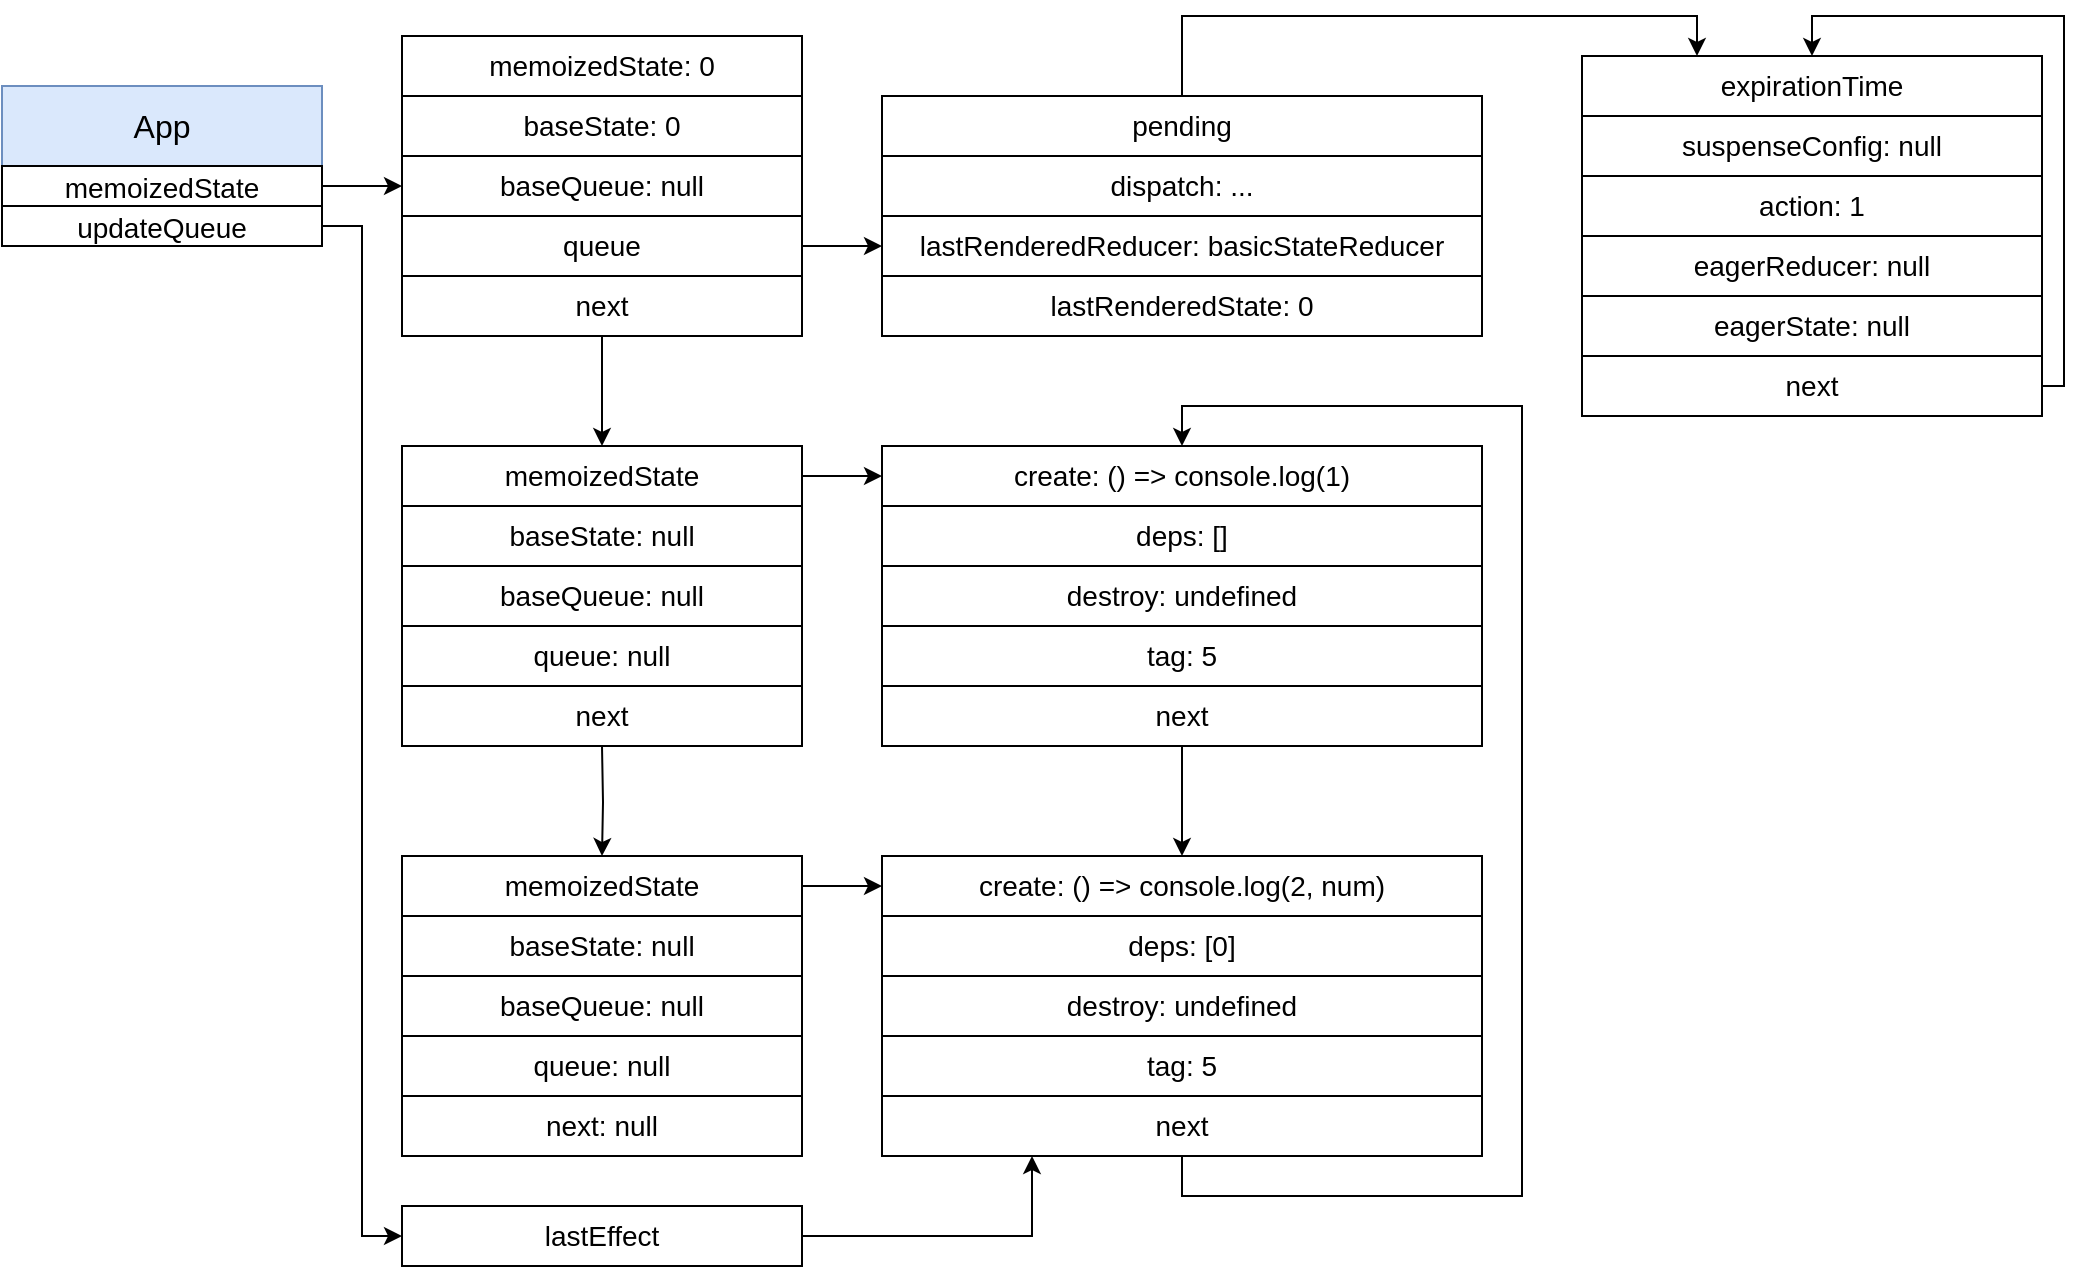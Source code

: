 <mxfile version="13.8.8" type="google"><diagram id="sFeoPyR65rg2EYoxCu2J" name="Page-1"><mxGraphModel dx="1139" dy="684" grid="1" gridSize="10" guides="1" tooltips="1" connect="1" arrows="1" fold="1" page="1" pageScale="1" pageWidth="827" pageHeight="1169" math="0" shadow="0"><root><mxCell id="0"/><mxCell id="1" parent="0"/><mxCell id="PddgiYVKy51nm9DqDGZB-1" value="App" style="rounded=0;whiteSpace=wrap;html=1;fontSize=16;fillColor=#dae8fc;strokeColor=#6c8ebf;" parent="1" vertex="1"><mxGeometry x="200" y="200" width="160" height="40" as="geometry"/></mxCell><mxCell id="PddgiYVKy51nm9DqDGZB-11" style="edgeStyle=orthogonalEdgeStyle;rounded=0;orthogonalLoop=1;jettySize=auto;html=1;exitX=1;exitY=0.5;exitDx=0;exitDy=0;fontSize=16;" parent="1" source="PddgiYVKy51nm9DqDGZB-2" target="PddgiYVKy51nm9DqDGZB-6" edge="1"><mxGeometry relative="1" as="geometry"/></mxCell><mxCell id="PddgiYVKy51nm9DqDGZB-2" value="&lt;font style=&quot;font-size: 14px&quot;&gt;memoizedState&lt;/font&gt;" style="rounded=0;whiteSpace=wrap;html=1;fontSize=16;" parent="1" vertex="1"><mxGeometry x="200" y="240" width="160" height="20" as="geometry"/></mxCell><mxCell id="PddgiYVKy51nm9DqDGZB-4" value="&lt;span style=&quot;font-size: 14px;&quot;&gt;memoizedState: 0&lt;/span&gt;" style="rounded=0;whiteSpace=wrap;html=1;fontSize=14;" parent="1" vertex="1"><mxGeometry x="400" y="175" width="200" height="30" as="geometry"/></mxCell><mxCell id="PddgiYVKy51nm9DqDGZB-5" value="baseState: 0" style="rounded=0;whiteSpace=wrap;html=1;fontSize=14;" parent="1" vertex="1"><mxGeometry x="400" y="205" width="200" height="30" as="geometry"/></mxCell><mxCell id="PddgiYVKy51nm9DqDGZB-6" value="baseQueue: null" style="rounded=0;whiteSpace=wrap;html=1;fontSize=14;" parent="1" vertex="1"><mxGeometry x="400" y="235" width="200" height="30" as="geometry"/></mxCell><mxCell id="PddgiYVKy51nm9DqDGZB-12" style="edgeStyle=orthogonalEdgeStyle;rounded=0;orthogonalLoop=1;jettySize=auto;html=1;exitX=1;exitY=0.5;exitDx=0;exitDy=0;fontSize=14;entryX=0;entryY=0.5;entryDx=0;entryDy=0;" parent="1" source="PddgiYVKy51nm9DqDGZB-7" target="PddgiYVKy51nm9DqDGZB-15" edge="1"><mxGeometry relative="1" as="geometry"><mxPoint x="750" y="280" as="targetPoint"/></mxGeometry></mxCell><mxCell id="PddgiYVKy51nm9DqDGZB-7" value="queue" style="rounded=0;whiteSpace=wrap;html=1;fontSize=14;" parent="1" vertex="1"><mxGeometry x="400" y="265" width="200" height="30" as="geometry"/></mxCell><mxCell id="PddgiYVKy51nm9DqDGZB-24" style="edgeStyle=orthogonalEdgeStyle;rounded=0;orthogonalLoop=1;jettySize=auto;html=1;exitX=0.5;exitY=1;exitDx=0;exitDy=0;entryX=0.5;entryY=0;entryDx=0;entryDy=0;fontSize=14;fontColor=#000000;" parent="1" source="PddgiYVKy51nm9DqDGZB-9" target="PddgiYVKy51nm9DqDGZB-19" edge="1"><mxGeometry relative="1" as="geometry"/></mxCell><mxCell id="PddgiYVKy51nm9DqDGZB-9" value="next" style="rounded=0;whiteSpace=wrap;html=1;fontSize=14;" parent="1" vertex="1"><mxGeometry x="400" y="295" width="200" height="30" as="geometry"/></mxCell><mxCell id="duNbdxi6kLtWrieF8KFh-8" style="edgeStyle=orthogonalEdgeStyle;rounded=0;orthogonalLoop=1;jettySize=auto;html=1;exitX=0.5;exitY=0;exitDx=0;exitDy=0;entryX=0.25;entryY=0;entryDx=0;entryDy=0;" parent="1" source="PddgiYVKy51nm9DqDGZB-13" target="duNbdxi6kLtWrieF8KFh-1" edge="1"><mxGeometry relative="1" as="geometry"/></mxCell><mxCell id="PddgiYVKy51nm9DqDGZB-13" value="pending" style="rounded=0;whiteSpace=wrap;html=1;fontSize=14;" parent="1" vertex="1"><mxGeometry x="640" y="205" width="300" height="30" as="geometry"/></mxCell><mxCell id="PddgiYVKy51nm9DqDGZB-14" value="dispatch: ..." style="rounded=0;whiteSpace=wrap;html=1;fontSize=14;" parent="1" vertex="1"><mxGeometry x="640" y="235" width="300" height="30" as="geometry"/></mxCell><mxCell id="PddgiYVKy51nm9DqDGZB-15" value="&lt;font style=&quot;font-size: 14px;&quot;&gt;lastRenderedReducer:&amp;nbsp;&lt;span style=&quot;background-color: rgb(255, 255, 255); font-size: 14px;&quot;&gt;basicStateReducer&lt;/span&gt;&lt;/font&gt;" style="rounded=0;whiteSpace=wrap;html=1;fontSize=14;" parent="1" vertex="1"><mxGeometry x="640" y="265" width="300" height="30" as="geometry"/></mxCell><mxCell id="PddgiYVKy51nm9DqDGZB-16" value="lastRenderedState: 0" style="rounded=0;whiteSpace=wrap;html=1;fontSize=14;" parent="1" vertex="1"><mxGeometry x="640" y="295" width="300" height="30" as="geometry"/></mxCell><mxCell id="WFVCdzKjPAF0kR_qpC7o-10" style="edgeStyle=orthogonalEdgeStyle;rounded=0;orthogonalLoop=1;jettySize=auto;html=1;exitX=1;exitY=0.5;exitDx=0;exitDy=0;entryX=0;entryY=0.5;entryDx=0;entryDy=0;" parent="1" source="PddgiYVKy51nm9DqDGZB-19" target="PddgiYVKy51nm9DqDGZB-26" edge="1"><mxGeometry relative="1" as="geometry"/></mxCell><mxCell id="PddgiYVKy51nm9DqDGZB-19" value="&lt;span style=&quot;font-size: 14px&quot;&gt;memoizedState&lt;/span&gt;" style="rounded=0;whiteSpace=wrap;html=1;fontSize=14;" parent="1" vertex="1"><mxGeometry x="400" y="380" width="200" height="30" as="geometry"/></mxCell><mxCell id="PddgiYVKy51nm9DqDGZB-20" value="baseState: null" style="rounded=0;whiteSpace=wrap;html=1;fontSize=14;" parent="1" vertex="1"><mxGeometry x="400" y="410" width="200" height="30" as="geometry"/></mxCell><mxCell id="PddgiYVKy51nm9DqDGZB-21" value="baseQueue: null" style="rounded=0;whiteSpace=wrap;html=1;fontSize=14;" parent="1" vertex="1"><mxGeometry x="400" y="440" width="200" height="30" as="geometry"/></mxCell><mxCell id="PddgiYVKy51nm9DqDGZB-22" value="queue: null" style="rounded=0;whiteSpace=wrap;html=1;fontSize=14;" parent="1" vertex="1"><mxGeometry x="400" y="470" width="200" height="30" as="geometry"/></mxCell><mxCell id="PddgiYVKy51nm9DqDGZB-23" value="next" style="rounded=0;whiteSpace=wrap;html=1;fontSize=14;" parent="1" vertex="1"><mxGeometry x="400" y="500" width="200" height="30" as="geometry"/></mxCell><mxCell id="PddgiYVKy51nm9DqDGZB-26" value="create: () =&amp;gt; console.log(1)" style="rounded=0;whiteSpace=wrap;html=1;fontSize=14;" parent="1" vertex="1"><mxGeometry x="640" y="380" width="300" height="30" as="geometry"/></mxCell><mxCell id="PddgiYVKy51nm9DqDGZB-27" value="deps: []" style="rounded=0;whiteSpace=wrap;html=1;fontSize=14;" parent="1" vertex="1"><mxGeometry x="640" y="410" width="300" height="30" as="geometry"/></mxCell><mxCell id="PddgiYVKy51nm9DqDGZB-28" value="destroy: undefined" style="rounded=0;whiteSpace=wrap;html=1;fontSize=14;" parent="1" vertex="1"><mxGeometry x="640" y="440" width="300" height="30" as="geometry"/></mxCell><mxCell id="PddgiYVKy51nm9DqDGZB-29" value="tag: 5" style="rounded=0;whiteSpace=wrap;html=1;fontSize=14;" parent="1" vertex="1"><mxGeometry x="640" y="470" width="300" height="30" as="geometry"/></mxCell><mxCell id="WFVCdzKjPAF0kR_qpC7o-11" style="edgeStyle=orthogonalEdgeStyle;rounded=0;orthogonalLoop=1;jettySize=auto;html=1;exitX=0.5;exitY=1;exitDx=0;exitDy=0;entryX=0.5;entryY=0;entryDx=0;entryDy=0;" parent="1" source="WnDHjIJW5Unx3fu1yhXS-1" target="WnDHjIJW5Unx3fu1yhXS-2" edge="1"><mxGeometry relative="1" as="geometry"/></mxCell><mxCell id="WnDHjIJW5Unx3fu1yhXS-1" value="next" style="rounded=0;whiteSpace=wrap;html=1;fontSize=14;" parent="1" vertex="1"><mxGeometry x="640" y="500" width="300" height="30" as="geometry"/></mxCell><mxCell id="WnDHjIJW5Unx3fu1yhXS-2" value="create: () =&amp;gt; console.log(2, num)" style="rounded=0;whiteSpace=wrap;html=1;fontSize=14;" parent="1" vertex="1"><mxGeometry x="640" y="585" width="300" height="30" as="geometry"/></mxCell><mxCell id="WnDHjIJW5Unx3fu1yhXS-3" value="deps: [0]" style="rounded=0;whiteSpace=wrap;html=1;fontSize=14;" parent="1" vertex="1"><mxGeometry x="640" y="615" width="300" height="30" as="geometry"/></mxCell><mxCell id="WnDHjIJW5Unx3fu1yhXS-4" value="destroy: undefined" style="rounded=0;whiteSpace=wrap;html=1;fontSize=14;" parent="1" vertex="1"><mxGeometry x="640" y="645" width="300" height="30" as="geometry"/></mxCell><mxCell id="WnDHjIJW5Unx3fu1yhXS-5" value="tag: 5" style="rounded=0;whiteSpace=wrap;html=1;fontSize=14;" parent="1" vertex="1"><mxGeometry x="640" y="675" width="300" height="30" as="geometry"/></mxCell><mxCell id="WFVCdzKjPAF0kR_qpC7o-12" style="edgeStyle=orthogonalEdgeStyle;rounded=0;orthogonalLoop=1;jettySize=auto;html=1;exitX=0.5;exitY=1;exitDx=0;exitDy=0;entryX=0.5;entryY=0;entryDx=0;entryDy=0;" parent="1" source="WnDHjIJW5Unx3fu1yhXS-6" target="PddgiYVKy51nm9DqDGZB-26" edge="1"><mxGeometry relative="1" as="geometry"><Array as="points"><mxPoint x="790" y="755"/><mxPoint x="960" y="755"/><mxPoint x="960" y="360"/><mxPoint x="790" y="360"/></Array></mxGeometry></mxCell><mxCell id="WnDHjIJW5Unx3fu1yhXS-6" value="next" style="rounded=0;whiteSpace=wrap;html=1;fontSize=14;" parent="1" vertex="1"><mxGeometry x="640" y="705" width="300" height="30" as="geometry"/></mxCell><mxCell id="WnDHjIJW5Unx3fu1yhXS-11" style="edgeStyle=orthogonalEdgeStyle;rounded=0;orthogonalLoop=1;jettySize=auto;html=1;exitX=1;exitY=0.5;exitDx=0;exitDy=0;entryX=0;entryY=0.5;entryDx=0;entryDy=0;" parent="1" source="WnDHjIJW5Unx3fu1yhXS-9" target="WnDHjIJW5Unx3fu1yhXS-10" edge="1"><mxGeometry relative="1" as="geometry"/></mxCell><mxCell id="WnDHjIJW5Unx3fu1yhXS-9" value="&lt;font style=&quot;font-size: 14px&quot;&gt;updateQueue&lt;/font&gt;" style="rounded=0;whiteSpace=wrap;html=1;fontSize=16;" parent="1" vertex="1"><mxGeometry x="200" y="260" width="160" height="20" as="geometry"/></mxCell><mxCell id="WFVCdzKjPAF0kR_qpC7o-14" style="edgeStyle=orthogonalEdgeStyle;rounded=0;orthogonalLoop=1;jettySize=auto;html=1;exitX=1;exitY=0.5;exitDx=0;exitDy=0;entryX=0.25;entryY=1;entryDx=0;entryDy=0;" parent="1" source="WnDHjIJW5Unx3fu1yhXS-10" target="WnDHjIJW5Unx3fu1yhXS-6" edge="1"><mxGeometry relative="1" as="geometry"/></mxCell><mxCell id="WnDHjIJW5Unx3fu1yhXS-10" value="lastEffect" style="rounded=0;whiteSpace=wrap;html=1;fontSize=14;" parent="1" vertex="1"><mxGeometry x="400" y="760" width="200" height="30" as="geometry"/></mxCell><mxCell id="WFVCdzKjPAF0kR_qpC7o-1" style="edgeStyle=orthogonalEdgeStyle;rounded=0;orthogonalLoop=1;jettySize=auto;html=1;exitX=0.5;exitY=1;exitDx=0;exitDy=0;entryX=0.5;entryY=0;entryDx=0;entryDy=0;fontSize=14;fontColor=#000000;" parent="1" target="WFVCdzKjPAF0kR_qpC7o-2" edge="1"><mxGeometry relative="1" as="geometry"><mxPoint x="500" y="530" as="sourcePoint"/></mxGeometry></mxCell><mxCell id="WFVCdzKjPAF0kR_qpC7o-2" value="&lt;span style=&quot;font-size: 14px&quot;&gt;memoizedState&lt;/span&gt;" style="rounded=0;whiteSpace=wrap;html=1;fontSize=14;" parent="1" vertex="1"><mxGeometry x="400" y="585" width="200" height="30" as="geometry"/></mxCell><mxCell id="WFVCdzKjPAF0kR_qpC7o-3" value="baseState: null" style="rounded=0;whiteSpace=wrap;html=1;fontSize=14;" parent="1" vertex="1"><mxGeometry x="400" y="615" width="200" height="30" as="geometry"/></mxCell><mxCell id="WFVCdzKjPAF0kR_qpC7o-4" value="baseQueue: null" style="rounded=0;whiteSpace=wrap;html=1;fontSize=14;" parent="1" vertex="1"><mxGeometry x="400" y="645" width="200" height="30" as="geometry"/></mxCell><mxCell id="WFVCdzKjPAF0kR_qpC7o-5" value="queue: null" style="rounded=0;whiteSpace=wrap;html=1;fontSize=14;" parent="1" vertex="1"><mxGeometry x="400" y="675" width="200" height="30" as="geometry"/></mxCell><mxCell id="WFVCdzKjPAF0kR_qpC7o-7" style="edgeStyle=orthogonalEdgeStyle;rounded=0;orthogonalLoop=1;jettySize=auto;html=1;exitX=1;exitY=0.5;exitDx=0;exitDy=0;entryX=0;entryY=0.5;entryDx=0;entryDy=0;" parent="1" source="WFVCdzKjPAF0kR_qpC7o-2" target="WnDHjIJW5Unx3fu1yhXS-2" edge="1"><mxGeometry relative="1" as="geometry"/></mxCell><mxCell id="WFVCdzKjPAF0kR_qpC7o-6" value="next: null" style="rounded=0;whiteSpace=wrap;html=1;fontSize=14;" parent="1" vertex="1"><mxGeometry x="400" y="705" width="200" height="30" as="geometry"/></mxCell><mxCell id="duNbdxi6kLtWrieF8KFh-1" value="&lt;div&gt;expirationTime&lt;/div&gt;" style="rounded=0;whiteSpace=wrap;html=1;fontSize=14;" parent="1" vertex="1"><mxGeometry x="990" y="185" width="230" height="30" as="geometry"/></mxCell><mxCell id="duNbdxi6kLtWrieF8KFh-2" value="&lt;div&gt;suspenseConfig: null&lt;/div&gt;" style="rounded=0;whiteSpace=wrap;html=1;fontSize=14;" parent="1" vertex="1"><mxGeometry x="990" y="215" width="230" height="30" as="geometry"/></mxCell><mxCell id="duNbdxi6kLtWrieF8KFh-3" value="action: 1" style="rounded=0;whiteSpace=wrap;html=1;fontSize=14;" parent="1" vertex="1"><mxGeometry x="990" y="245" width="230" height="30" as="geometry"/></mxCell><mxCell id="duNbdxi6kLtWrieF8KFh-4" value="eagerReducer: &lt;span style=&quot;background-color: rgb(255 , 255 , 255)&quot;&gt;null&lt;/span&gt;" style="rounded=0;whiteSpace=wrap;html=1;fontSize=14;" parent="1" vertex="1"><mxGeometry x="990" y="275" width="230" height="30" as="geometry"/></mxCell><mxCell id="duNbdxi6kLtWrieF8KFh-5" value="&lt;span style=&quot;font-family: &amp;#34;helvetica&amp;#34;&quot;&gt;eagerState: null&lt;/span&gt;" style="rounded=0;whiteSpace=wrap;html=1;fontSize=14;" parent="1" vertex="1"><mxGeometry x="990" y="305" width="230" height="30" as="geometry"/></mxCell><mxCell id="duNbdxi6kLtWrieF8KFh-6" style="edgeStyle=orthogonalEdgeStyle;rounded=0;orthogonalLoop=1;jettySize=auto;html=1;exitX=1;exitY=0.5;exitDx=0;exitDy=0;entryX=0.5;entryY=0;entryDx=0;entryDy=0;" parent="1" source="duNbdxi6kLtWrieF8KFh-7" target="duNbdxi6kLtWrieF8KFh-1" edge="1"><mxGeometry relative="1" as="geometry"><Array as="points"><mxPoint x="1231" y="350"/><mxPoint x="1231" y="165"/><mxPoint x="1105" y="165"/></Array><mxPoint x="1308.5" y="185" as="targetPoint"/></mxGeometry></mxCell><mxCell id="duNbdxi6kLtWrieF8KFh-7" value="next" style="rounded=0;whiteSpace=wrap;html=1;fontSize=14;" parent="1" vertex="1"><mxGeometry x="990" y="335" width="230" height="30" as="geometry"/></mxCell></root></mxGraphModel></diagram></mxfile>